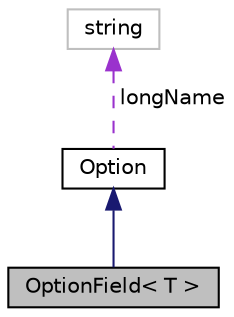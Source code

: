 digraph "OptionField&lt; T &gt;"
{
  edge [fontname="Helvetica",fontsize="10",labelfontname="Helvetica",labelfontsize="10"];
  node [fontname="Helvetica",fontsize="10",shape=record];
  Node1 [label="OptionField\< T \>",height=0.2,width=0.4,color="black", fillcolor="grey75", style="filled", fontcolor="black"];
  Node2 -> Node1 [dir="back",color="midnightblue",fontsize="10",style="solid",fontname="Helvetica"];
  Node2 [label="Option",height=0.2,width=0.4,color="black", fillcolor="white", style="filled",URL="$classOption.html",tooltip="Base class for option/switch. "];
  Node3 -> Node2 [dir="back",color="darkorchid3",fontsize="10",style="dashed",label=" longName" ,fontname="Helvetica"];
  Node3 [label="string",height=0.2,width=0.4,color="grey75", fillcolor="white", style="filled"];
}
